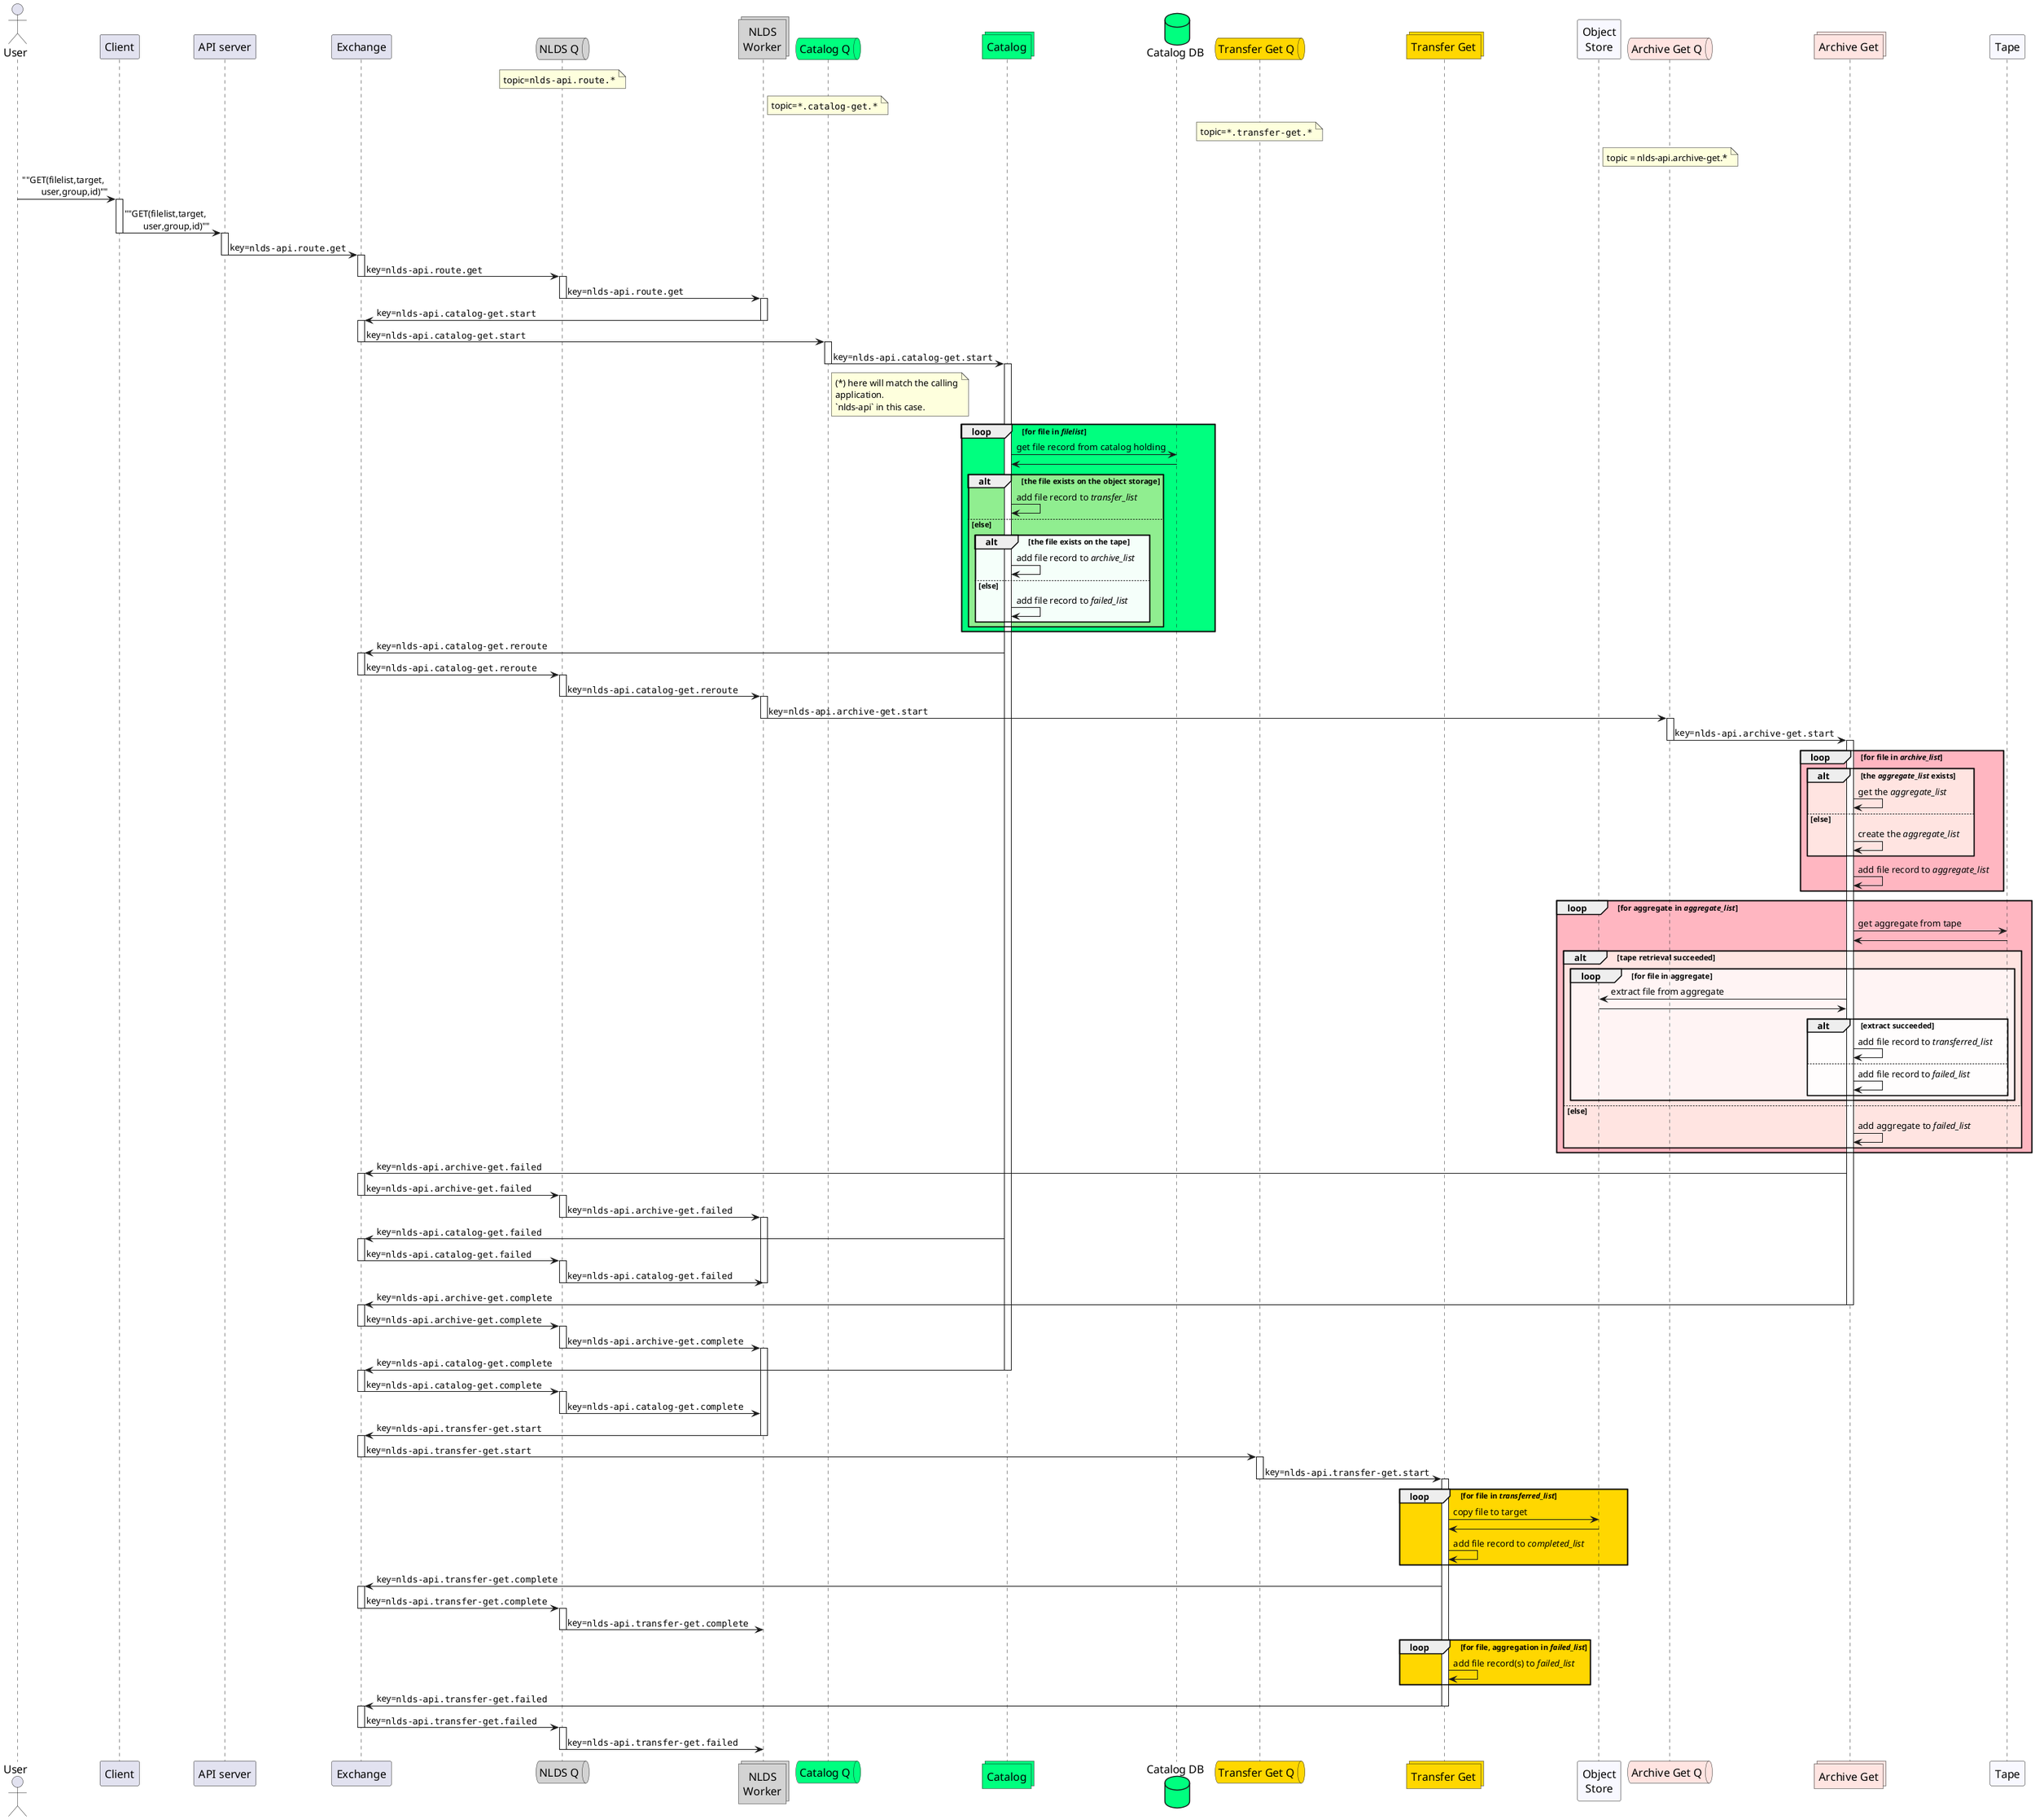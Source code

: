@startuml message_flow_get_full
skinparam participantFontSize 16
skinparam participantFontName Futura

skinparam queueFontSize 16
skinparam queueFontName Futura

skinparam actorFontSize 16
skinparam actorFontName Futura

skinparam collectionsFontSize 16
skinparam collectionsFontName Futura

skinparam DatabaseFontSize 16
skinparam DatabaseFontName Futura

actor user as "User"
participant client as "Client"
participant server as "API server"
participant wex as "Exchange"

queue qw as "NLDS Q" #lightgrey
note over qw
    topic=""nlds-api.route.*""
end note
collections work as "NLDS\nWorker" #lightgrey

queue qc as "Catalog Q" #springgreen
collections catalog_get as "Catalog" #springgreen
database catalog_db as "Catalog DB" #springgreen
note over qc
    topic=""*.catalog-get.*""
end note

queue qt as "Transfer Get Q" #gold
note over qt
    topic=""*.transfer-get.*""
end note
collections transfer_get as "Transfer Get" #gold

participant obj as "Object\nStore" #GhostWhite

queue qag as "Archive Get Q" #MistyRose
note over qag
    topic = nlds-api.archive-get.*
end note
collections archive_gets as "Archive Get" #MistyRose

participant tape as "Tape" #GhostWhite

user -> client : ""GET(filelist,target,\n\tuser,group,id)""

activate client
client -> server : ""GET(filelist,target,\n\tuser,group,id)""
deactivate client

activate server
server -> wex : key=""nlds-api.route.get""
deactivate server

activate wex
wex -> qw : key=""nlds-api.route.get""
deactivate wex

activate qw
qw -> work : key=""nlds-api.route.get""
deactivate qw

activate work
work -> wex : key=""nlds-api.catalog-get.start""
deactivate work

activate wex
wex -> qc : key=""nlds-api.catalog-get.start""
deactivate wex

activate qc
qc -> catalog_get : key=""nlds-api.catalog-get.start""
deactivate qc
note right of qc
    (*) here will match the calling
    application.
    `nlds-api` in this case.
end note

activate catalog_get
loop #SpringGreen for file in //filelist//
    catalog_get -> catalog_db : get file record from catalog holding
    catalog_db -> catalog_get
    alt #LightGreen the file exists on the object storage
        catalog_get->catalog_get : add file record to //transfer_list//
    else else
        alt #MintCream the file exists on the tape
            catalog_get->catalog_get : add file record to //archive_list//
        else else
            catalog_get->catalog_get : add file record to //failed_list//
        end
    end
end

catalog_get -> wex : key=""nlds-api.catalog-get.reroute""

activate wex
wex -> qw : key=""nlds-api.catalog-get.reroute""
deactivate wex
activate qw
qw -> work : key=""nlds-api.catalog-get.reroute""
deactivate qw
activate work
work -> qag : key=""nlds-api.archive-get.start""
deactivate work
activate qag
qag -> archive_gets : key=""nlds-api.archive-get.start""
deactivate qag

activate archive_gets
loop #LightPink for file in //archive_list//
    alt #MistyRose the //aggregate_list// exists
        archive_gets->archive_gets: get the //aggregate_list//
    else else
        archive_gets->archive_gets: create the //aggregate_list//
    end
    archive_gets->archive_gets: add file record to //aggregate_list//
end

loop #LightPink for aggregate in //aggregate_list//
    archive_gets -> tape : get aggregate from tape
    tape -> archive_gets
    alt #MistyRose tape retrieval succeeded
        loop #FFF4F4 for file in aggregate
            archive_gets->obj : extract file from aggregate
            obj->archive_gets
            alt #FFFDFD extract succeeded
                archive_gets->archive_gets : add file record to //transferred_list//
            else
                archive_gets->archive_gets : add file record to //failed_list//
            end
        end
    else else
        archive_gets->archive_gets : add aggregate to //failed_list//
    end
end

archive_gets -> wex : key=""nlds-api.archive-get.failed""

activate wex
wex -> qw : key=""nlds-api.archive-get.failed""
deactivate wex

activate qw
qw -> work : key=""nlds-api.archive-get.failed""
deactivate qw
activate work

catalog_get -> wex : key=""nlds-api.catalog-get.failed""
activate wex
wex -> qw : key=""nlds-api.catalog-get.failed""
deactivate wex
activate qw
qw -> work : key=""nlds-api.catalog-get.failed""
deactivate qw

deactivate work

archive_gets -> wex : key=""nlds-api.archive-get.complete""
deactivate archive_gets

activate wex
wex -> qw : key=""nlds-api.archive-get.complete""
deactivate wex
activate qw
qw -> work : key=""nlds-api.archive-get.complete""
deactivate qw
activate work
catalog_get -> wex : key=""nlds-api.catalog-get.complete""

deactivate catalog_get

activate wex
wex -> qw : key=""nlds-api.catalog-get.complete""
deactivate wex

activate qw
qw -> work : key=""nlds-api.catalog-get.complete""
deactivate qw

work -> wex : key=""nlds-api.transfer-get.start""
deactivate work

activate wex
wex -> qt : key=""nlds-api.transfer-get.start""
deactivate wex

activate qt
qt -> transfer_get : key=""nlds-api.transfer-get.start""
deactivate qt
activate transfer_get

loop #Gold for file in //transferred_list//
    transfer_get -> obj : copy file to target
    obj -> transfer_get : 
    transfer_get->transfer_get : add file record to //completed_list//
end
transfer_get -> wex : key=""nlds-api.transfer-get.complete""
activate wex
wex -> qw : key=""nlds-api.transfer-get.complete""
deactivate wex
activate qw
qw -> work : key=""nlds-api.transfer-get.complete""
deactivate qw

loop #Gold for file, aggregation in //failed_list//
    transfer_get->transfer_get : add file record(s) to //failed_list//
end

transfer_get -> wex : key=""nlds-api.transfer-get.failed""
deactivate transfer_get

activate wex
wex -> qw : key=""nlds-api.transfer-get.failed""
deactivate wex
activate qw
qw -> work : key=""nlds-api.transfer-get.failed""
deactivate qw

@enduml